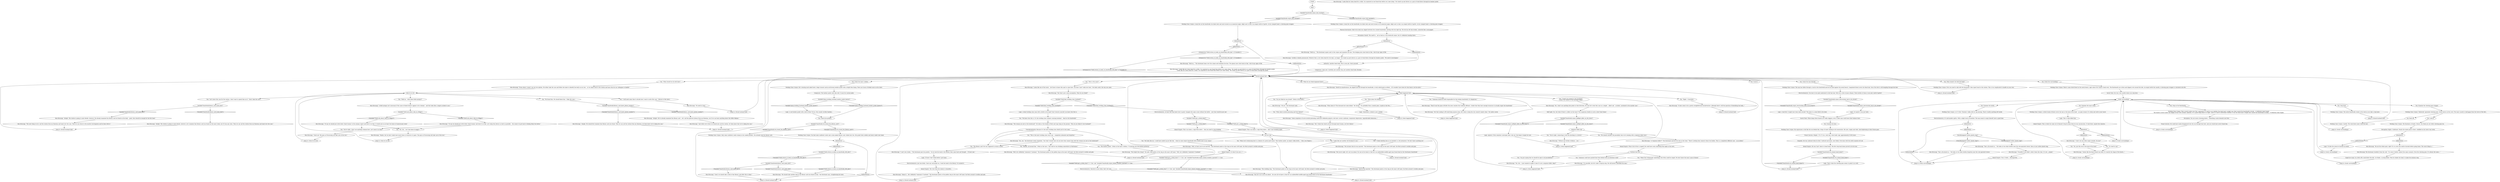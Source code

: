 # BOARDWALK / WCH
# Dead working class husband who has fallen through the blanks and cut himself open and it's generally a very gruesome and sad death.
# ==================================================
digraph G {
	  0 [label="START"];
	  1 [label="input"];
	  2 [label="Savoir Faire: Be very, very careful where you step here."];
	  3 [label="You: \"No, just this one at the back of his head.\""];
	  4 [label="CheckEquipped(\"yellow_plastic_bag\")"];
	  5 [label="CheckEquipped(\"yellow_plastic_bag\")", shape=diamond];
	  6 [label="!(CheckEquipped(\"yellow_plastic_bag\"))", shape=diamond];
	  7 [label="IsKimHere()"];
	  8 [label="IsKimHere()", shape=diamond];
	  9 [label="!(IsKimHere())", shape=diamond];
	  10 [label="Kim Kitsuragi: \"Well, at least you're not married.\" The lieutenant points at the ring on the man's left hand, the flesh around it swollen and grey."];
	  11 [label="Variable[\"TASK.get_a_drink_done\"] == true  and  Variable[\"boardwalk.corpse_inland_wonders_married\"] == true"];
	  12 [label="Variable[\"TASK.get_a_drink_done\"] == true  and  Variable[\"boardwalk.corpse_inland_wonders_married\"] == true", shape=diamond];
	  13 [label="!(Variable[\"TASK.get_a_drink_done\"] == true  and  Variable[\"boardwalk.corpse_inland_wonders_married\"] == true)", shape=diamond];
	  14 [label="Working Class Corpse: A dried chunk of blood covers the hair at the back of his head -- an open wound. It's sticky and cold to your touch."];
	  15 [label="You: \"It's hard to say.\""];
	  16 [label="Kim Kitsuragi: \"Seems like the head wound was fatal. It's exactly the shape of the bench...\""];
	  17 [label="Kim Kitsuragi: \"The next thing to do is call the station from my Kineema and hand over the case. Then we can return to the murder investigation and be done with it.\""];
	  18 [label="Jump to: [drunk husband hub]"];
	  19 [label="Kim Kitsuragi: \"Yes, yes,\" the lieutenant seems impatient, \"but what *actual* facts do you have that connect him with this woman you met at the bookstand?\""];
	  20 [label="Jump to: [study surroundings]"];
	  21 [label="You: \"Looks like just another old drunkard to me.\""];
	  22 [label="Kim Kitsuragi: \"A *sequence killer*?\" The lieutenant narrows his eyes in the wind. \"There's nothing that connects those two bodies. This is a completely different case -- an accident.\""];
	  23 [label="Jump to: [study surroundings]"];
	  24 [label="Variable[\"boardwalk.corpse_hub_reached\"]"];
	  25 [label="Variable[\"boardwalk.corpse_hub_reached\"]", shape=diamond];
	  26 [label="!(Variable[\"boardwalk.corpse_hub_reached\"])", shape=diamond];
	  27 [label="Kim Kitsuragi: \"Alright. We've already examined the library card -- let's call the Jamrock Library from my Kineema, see if we can learn anything about this Billie Méjean.\""];
	  28 [label="You: \"What do you think happened here?\""];
	  29 [label="Logic: Or maybe it was just dark."];
	  30 [label="You: \"Could it be related to the lynching?\"\n\"Could it be related to the lynching? Ruby?\""];
	  31 [label="Kim Kitsuragi: \"What about it? The deceased ate some kebab.\" He shrugs. \"It's probably from a nearby place, maybe in the Pox...\""];
	  32 [label="Jump to: [what happened hub]"];
	  33 [label="Jump to: [what happened hub]"];
	  34 [label="Jump to: [study surroundings]"];
	  35 [label="Kim Kitsuragi: \"Maybe, but we don't really have much time or resources to spare. The guys at Processing will take care of the rest.\""];
	  36 [label="Kim Kitsuragi: \"A field autopsy isn't necessary if the cause of death doesn't appear to be criminal -- and this looks like a simple accident to me.\""];
	  37 [label="Variable[\"boardwalk.library_card_main_hub\"]"];
	  38 [label="Variable[\"boardwalk.library_card_main_hub\"]", shape=diamond];
	  39 [label="!(Variable[\"boardwalk.library_card_main_hub\"])", shape=diamond];
	  40 [label="Logic: A cool leather jacket with a bolt of blue? Oh no, this sounds terribly familiar..."];
	  41 [label="Inland Empire: This is an omen, a sign from above -- that you need to stop drinking."];
	  42 [label="Inland Empire: What if all of this is staged? He could have seen something that night in the yard..."];
	  43 [label="Working Class Corpse: They screech under your feet, ominously. It's hard to say whether the dead man's weight was what caused the boardwalk to break... It definitely looks fragile.\nThe boards screech under the weight of the T-500 ceramic sabatons. It's a good thing they're so light, cause it's hard to determine whether it was the dead man's weight that caused the boardwalk to break... It definitely looks fragile."];
	  44 [label="Electrochemistry: It's mid-market spirits. With a slight touch of menthol. The man meant to enjoy himself, have a good time."];
	  45 [label="You: \"You're right, I don't see anything criminal here. Let's leave it at that.\""];
	  46 [label="Working Class Corpse: The blackness of death. Stench. You think you see white chewing gum too."];
	  47 [label="IsKimHere()"];
	  48 [label="IsKimHere()", shape=diamond];
	  49 [label="!(IsKimHere())", shape=diamond];
	  50 [label="Jump to: [drunk husband hub]"];
	  51 [label="Kim Kitsuragi: \"Oh yes,\" the lieutenant nods."];
	  52 [label="You: \"Who is this man?\""];
	  53 [label="Electrochemistry: Married to your drink, that's for sure."];
	  54 [label="You: \"What we're witnessing here is a demise of a great party beast. That leather jacket, an empty vodka bottle...\" (Kiss your fingers.)"];
	  55 [label="You: \"You're right, connecting it with the lynching is a stretch.\""];
	  56 [label="You: Step back."];
	  57 [label="Working Class Corpse: Careful. The wind blows hard, from the east."];
	  58 [label="You: \"The library card! He was supposed to return a book.\""];
	  59 [label="Inland Empire: The view from the lookout is beautiful..."];
	  60 [label="Variable[\"TASK.ask_about_ruby_in_village\"]"];
	  61 [label="Variable[\"TASK.ask_about_ruby_in_village\"]", shape=diamond];
	  62 [label="!(Variable[\"TASK.ask_about_ruby_in_village\"])", shape=diamond];
	  63 [label="Kim Kitsuragi: \"The woman you met at the bookstand?\" He looks at the bundle of flesh and rags lying on the ground. \"Why do you think it's her husband?\""];
	  64 [label="You: \"The leather jacket.\" (Point at the man's clothes.) \"It matches her description perfectly.\""];
	  65 [label="Jump to: [study surroundings]"];
	  66 [label="Kim Kitsuragi: \"Death by misadventure. He slipped and fell through the boardwalk. A truly unfortunate accident... If it wouldn't have been for that bench, he'd be alive.\""];
	  67 [label="You: \"Let's leave this case for the station, I don't want to spend time on it.\" (Don't take the case.)"];
	  68 [label="Kim Kitsuragi: \"Alright. The station is going to want details, however. Let's examine that library card you found on the man's body, see if it has any clues. Then we can call the station from my Kineema and hand over the case.\""];
	  69 [label="You: \"What if he *witnessed* something? All of this could be staged. We don't know the exact cause of death.\""];
	  70 [label="You: Step on the floorboards."];
	  71 [label="Working Class Corpse: A man lies on the boardwalk, his limbs bent and neck turned at an unnatural angle. Right next to him is an empty bottle of spirits. In his cramped hand: a chewing gum wrapper."];
	  72 [label="Kim Kitsuragi: \"Looks like he's been dead for a while. I'm surprised no one found him before you came along.\" He stands up and shivers as a gust of wind blows through his bomber jacket.\n\"Looks like he's been dead for a while. I'm surprised no one found him before you came along.\" He stands up and shivers as a gust of wind blows through his jacket."];
	  73 [label="Esprit de Corps: In a ditch off a road below the 8/81, he thinks. A young father. Then he shakes his head, to make the memory stop."];
	  74 [label="Composure: Calm now. Carefully. Just another day, just another dead body. Breathe."];
	  75 [label="Jump to: [drunk husband hub]"];
	  76 [label="Kim Kitsuragi: \"But you're right, let's not run ahead. For now all we know is that he's an unidentified middle-aged man found dead on the Martinaise boardwalk.\""];
	  77 [label="Jump to: [what happened hub]"];
	  78 [label="Perception (Smell): The smell is... not as bad as a two-week-old corpse, but it's definitely heading there."];
	  79 [label="Kim Kitsuragi: \"Alright. The station is going to want details, however. We already examined the library card we found on the body -- good, that should be enough for the first lead.\""];
	  80 [label="IsTaskActive(\"TASK.return_to_body_on_boardwalk_with_kim\")--[[ Variable[ ]]"];
	  81 [label="IsTaskActive(\"TASK.return_to_body_on_boardwalk_with_kim\")--[[ Variable[ ]]", shape=diamond];
	  82 [label="!(IsTaskActive(\"TASK.return_to_body_on_boardwalk_with_kim\")--[[ Variable[ ]])", shape=diamond];
	  83 [label="Kim Kitsuragi: \"Looks like he's been dead for a while. I'm surprised no one found him before you came along.\" He stands up and shivers as a gust of wind blows through his bomber jacket."];
	  84 [label="Jump to: [study surroundings]"];
	  85 [label="Variable[\"boardwalk.wch_inland_head_home\"]"];
	  86 [label="Variable[\"boardwalk.wch_inland_head_home\"]", shape=diamond];
	  87 [label="!(Variable[\"boardwalk.wch_inland_head_home\"])", shape=diamond];
	  88 [label="Kim Kitsuragi: \"Lividity is faintly pronounced. Whoever this is, he's been dead for two days, no longer.\" He stands up and shivers as a gust of wind blows through his bomber jacket. \"We need to investigate.\""];
	  90 [label="Working Class Corpse: The man has fallen through a crack in the boardwalk and hit his head against the metal bench. Coagulated blood covers his black hair. One of his feet is still dangling through the hole."];
	  91 [label="Kim Kitsuragi: \"Looks like one of the locals -- he'd have to know this spot to come here. You don't *just* walk over here.\" He looks south, the way you came."];
	  92 [label="Jump to: [what happened hub]"];
	  93 [label="Untitled hub (03)"];
	  94 [label="Working Class Corpse: There's some dried blood on the metal bench, right where the corpse's head rests. The floorboards are rotten and slippery wet around the hole. An empty bottle lies nearby. A chewing gum wrapper is clutched in his fist."];
	  95 [label="You: Examine the man's head."];
	  96 [label="You: \"Yes, but... isn't that kind of sloppy?\""];
	  97 [label="Logic: I'll have *one* drink before I get home."];
	  98 [label="Kim Kitsuragi: \"I don't see any other major wounds. Do you?\""];
	  99 [label="Kim Kitsuragi: \"I'd prefer if you didn't collect them this time. It's not... proper.\""];
	  100 [label="Jump to: [drunk husband hub]"];
	  101 [label="You: [Leave.]"];
	  102 [label="Variable[\"boardwalk.corpse_electrochem_had_to_be_drunk\"]"];
	  103 [label="Variable[\"boardwalk.corpse_electrochem_had_to_be_drunk\"]", shape=diamond];
	  104 [label="!(Variable[\"boardwalk.corpse_electrochem_had_to_be_drunk\"])", shape=diamond];
	  105 [label="Kim Kitsuragi: \"No, I don't see anything that points in that direction. For now let's treat this case as a simple -- albeit sad -- accident, unrelated to the murder case.\""];
	  106 [label="Kim Kitsuragi: \"But let's try to not run ahead -- for now all we know is that he's an unidentified middle-aged man found dead on the Martinaise boardwalk.\""];
	  107 [label="Kim Kitsuragi: \"They'll seal this place off after the news reaches the Coalition officials. I doubt that they have enough resources to actually repair the boardwalk.\""];
	  108 [label="You: \"Right.\" (Conclude.)"];
	  109 [label="Kim Kitsuragi: \"Without any further evidence -- yes.\""];
	  110 [label="study surroundings"];
	  111 [label="Kim Kitsuragi: \"Good call. The guys at Processing can take care of the rest.\""];
	  112 [label="Variable[\"boardwalk.library_card_main_hub\"]"];
	  113 [label="Variable[\"boardwalk.library_card_main_hub\"]", shape=diamond];
	  114 [label="!(Variable[\"boardwalk.library_card_main_hub\"])", shape=diamond];
	  115 [label="Kim Kitsuragi: \"Alright. We should first examine that library card you found. Then we can call the station from my Kineema, let them know we're taking the case.\""];
	  116 [label="Kim Kitsuragi: \"Hold on...\" The lieutenant leans over the corpse and examines his face. Two glassy eyes stare back at him, void of any signs of life."];
	  117 [label="Kim Kitsuragi: \"We should take another look at the library card you found on him,\" the lieutenant says, straightening his back."];
	  118 [label="Variable[\"boardwalk.wch_found_the_library_card\"]"];
	  119 [label="Variable[\"boardwalk.wch_found_the_library_card\"]", shape=diamond];
	  120 [label="!(Variable[\"boardwalk.wch_found_the_library_card\"])", shape=diamond];
	  121 [label="You: Search his pockets."];
	  122 [label="Working Class Corpse: First you need to talk with the lieutenant, then report back to the station. This is too complicated to handle on your own."];
	  123 [label="what do we do"];
	  124 [label="Kim Kitsuragi: \"Well, he's definitely *someone's* husband.\" The lieutenant points at the golden ring on the man's left hand, the flesh around it swollen and pale."];
	  125 [label="Kim Kitsuragi: \"And he was married.\" The lieutenant points at the ring on the man's left hand, the flesh around it swollen and grey."];
	  126 [label="Variable[\"TASK.find_working_class_husband\"]"];
	  127 [label="Variable[\"TASK.find_working_class_husband\"]", shape=diamond];
	  128 [label="!(Variable[\"TASK.find_working_class_husband\"])", shape=diamond];
	  129 [label="Kim Kitsuragi: \"It does seem to be a pretty straightforward misadventure, although there's still the question of identifying the body...\""];
	  130 [label="You: \"We should consider the possibility that we're dealing with a sequence killer here.\""];
	  131 [label="Jump to: [what happened hub]"];
	  132 [label="Inland Empire: This is where he came out of himself. Drop by drop when he was unconscious. It took three, maybe four minutes."];
	  133 [label="Working Class Corpse: The entire boardwalk creaks in the wind as you take a step back."];
	  134 [label="Kim Kitsuragi: \"But I think that death arrived through head trauma, not liver failure.\""];
	  135 [label="Inland Empire: True. It feels... disrespectful."];
	  136 [label="You: Look in."];
	  137 [label="Perception (Sight): Confirmed. Nearly the whole pack is there, solidified on his lower rear teeth."];
	  138 [label="Kim Kitsuragi: \"Damn it... He's definitely *someone's* husband.\" The lieutenant points at the golden ring on the man's left hand, the flesh around it swollen and pale."];
	  139 [label="Kim Kitsuragi: \"I'd say we should just write down 'head trauma' and leave it at that. Let's keep this detour as short as possible -- the sooner we get back to finding Ruby the better.\""];
	  140 [label="IsKimHere()"];
	  141 [label="IsKimHere()", shape=diamond];
	  142 [label="!(IsKimHere())", shape=diamond];
	  143 [label="Kim Kitsuragi: \"And while we're there we should also call the station, let them know that we're taking the case.\""];
	  144 [label="Kim Kitsuragi: \"The bright blue lining?\" He nods, then points at the ring on the man's left hand: \"Well, he's definitely *someone's* husband.\""];
	  145 [label="drunk husband hub"];
	  146 [label="Kim Kitsuragi: \"Hold on...\" The lieutenant squats next to the corpse and examines his face. Two bulging eyes stare back at him, void of any signs of life."];
	  147 [label="Working Class Corpse: He's wearing mud-caked boots, beige trousers and an old brown leather jacket with a bright blue lining. There are traces of kebab sauce on his chest."];
	  148 [label="Electrochemistry: You have to be quite inebriated to fall that bad. Well over a litre of pure ethanol. Three bottles of wine or one and a half of spirits?"];
	  149 [label="Kim Kitsuragi: \"No need to rush.\""];
	  150 [label="You: \"We know who this is. It's the working class woman's missing husband -- dead on the boardwalk.\""];
	  151 [label="Jump to: [drunk husband hub]"];
	  152 [label="Jump to: [study surroundings]"];
	  153 [label="Kim Kitsuragi: \"I'd say we should just write down 'head trauma' in the autopsy report and leave it at that. It would save us at least two hours of unnecessary work.\""];
	  154 [label="Jump to: [what do we do]"];
	  155 [label="Kim Kitsuragi: \"Tare, all around us...\" He looks at two other bottles forgotten near the coin-operated viewer."];
	  156 [label="IsKimHere()"];
	  157 [label="IsKimHere()", shape=diamond];
	  158 [label="!(IsKimHere())", shape=diamond];
	  159 [label="Composure: The leather jacket suits him well. It must be custom-made."];
	  160 [label="You: \"I still need some time to decide how I want to solve this case.\" (Return to this later.)"];
	  161 [label="Jump to: [drunk husband hub]"];
	  162 [label="Logic: A dead working class man with a bottle in his hand? Don't deceive yourself, you know who this is."];
	  163 [label="Jump to: [drunk husband hub]"];
	  164 [label="Inland Empire: This is an omen, a sign from above -- don't start drinking again."];
	  165 [label="Perception: You see waves churning below... Something cracks beneath your feet."];
	  166 [label="You: \"What about alcohol poisoning and liver failure?\""];
	  167 [label="Kim Kitsuragi: \"Tare, all around us...\" He looks at two other bottles near the coin-operated viewer, then at your yellow plastic bag."];
	  168 [label="Variable[\"boardwalk.library_card_know_phone_number\"]"];
	  169 [label="Variable[\"boardwalk.library_card_know_phone_number\"]", shape=diamond];
	  170 [label="!(Variable[\"boardwalk.library_card_know_phone_number\"])", shape=diamond];
	  171 [label="Working Class Corpse: You find some sunflower seeds and a rain-soaked library card, folded into two. His jacket feels sodden and heavy under your hand."];
	  172 [label="Visual Calculus: Height: 170-175 cm, curly hair, stout build. Age: approximately 50-60 years."];
	  173 [label="Kim Kitsuragi: \"From where I stand I can see two options. We either take the case and follow the leads to identify the body on our own -- or we report back to the station and leave this for our colleagues to handle.\""];
	  174 [label="Kim Kitsuragi: \"Yes, but... I just wanted to make it clear it's not a sequence killer, okay?\""];
	  175 [label="Working Class Corpse: 'Rubowski' spearmint chewing gum. Green leaves on the cover. The man's mouth is half-agape from the terror of the fall..."];
	  176 [label="You: \"Bottles, all around him.\" (Point at the tare.) \"She said he was drinking somewhere in Martinaise.\""];
	  177 [label="Variable[\"TASK.return_to_body_on_boardwalk_with_kim\"]"];
	  178 [label="Variable[\"TASK.return_to_body_on_boardwalk_with_kim\"]", shape=diamond];
	  179 [label="!(Variable[\"TASK.return_to_body_on_boardwalk_with_kim\"])", shape=diamond];
	  180 [label="Working Class Corpse: Only some sunflower seeds remain in his soaked pockets. You already took the library card."];
	  181 [label="Working Class Corpse: His expression is dull like the sea behind him, drops of water shining on his moustache. His eyes, empty and wide, look frightening in their frozen gaze."];
	  182 [label="Inland Empire: Or what if you are...?"];
	  183 [label="Half Light: Yes, but what if there's a killer on the loose? Two suspicious deaths in such a short time frame!"];
	  184 [label="Kim Kitsuragi: \"It's possible, but let's take it step-by-step. We still haven't identified the man.\""];
	  185 [label="You: \"I'm just saying that we should be open to all possibilities.\""];
	  186 [label="Logic: This is what killed him."];
	  187 [label="Logic: A bad fall. It might have been dark outside? This place is a mine field in the dark."];
	  188 [label="Working Class Corpse: A man lies on the boardwalk, his limbs bent and neck turned at an unnatural angle. Right next to him is an empty bottle of spirits. In his cramped hand: a chewing gum wrapper."];
	  189 [label="You: Study the man's clothes."];
	  190 [label="Jump to: [drunk husband hub]"];
	  191 [label="Jump to: [drunk husband hub]"];
	  192 [label="You: \"I think labelling him as an alcoholic is a bit premature. We don't know anything yet.\""];
	  193 [label="Variable[\"plaza.working_husband_leather_jacket_known\"]"];
	  194 [label="Variable[\"plaza.working_husband_leather_jacket_known\"]", shape=diamond];
	  195 [label="!(Variable[\"plaza.working_husband_leather_jacket_known\"])", shape=diamond];
	  196 [label="Jump to: [what do we do]"];
	  197 [label="You: \"Someone should be held responsible for this broken boardwalk. It's dangerous.\""];
	  198 [label="sequence killer hub"];
	  199 [label="Working Class Corpse: A 0.75 litre 'Touloula' vodka with its cap missing. There's hardly anything left inside."];
	  200 [label="IsKimHere()"];
	  201 [label="IsKimHere()", shape=diamond];
	  202 [label="!(IsKimHere())", shape=diamond];
	  203 [label="Kim Kitsuragi: The lieutenant shudders from the cold. \"I've seen it before: almost the same scenario. Even the chewing gum. It's always the same...\""];
	  204 [label="Electrochemistry: Just one drink. I have my cool jacket on. I took the book to the library. I've earned it."];
	  205 [label="Conceptualization: Because it's the most working class death you've ever seen."];
	  206 [label="You: \"He looks like me. I could have ended up just like him -- dead on some empty boardwalk with a bottle next to my corpse.\""];
	  207 [label="Kim Kitsuragi: \"Good, we should take a look at that library card after this is done.\""];
	  208 [label="Physical Instrument: Half of his body has slipped between the cracked boardwalk, starting with the right leg. The fall has left him broken, contorted like a sad puppet."];
	  209 [label="Kim Kitsuragi: \"I can't see a book...\" The lieutenant pats his pockets. \"So he took the book to the library, then came back and thought -- I'll have one.\""];
	  210 [label="You: Study the man himself."];
	  211 [label="You: \"What should we do with him?\""];
	  212 [label="You: What should I do with the body?"];
	  213 [label="You: \"Do you think he was drunk?\" (Point at the bottle.)"];
	  214 [label="what happened hub"];
	  215 [label="Visual Calculus: He could have easily disappeared into the sea through that hole. And you would have never found him."];
	  216 [label="Inland Empire: He was *just* about to head home. The first step back home proved to be his last."];
	  217 [label="You: Examine the chewing gum wrapper."];
	  218 [label="Logic: That's what the chewing gum seems to point to as well."];
	  219 [label="no wcw hub"];
	  220 [label="Kim Kitsuragi: \"Not that sealing it off would keep anyone away. All it does is keep the city council's hands clean.\" He smiles sourly."];
	  221 [label="You: \"Someone could have pushed him from behind with an intention to kill.\""];
	  222 [label="Kim Kitsuragi: \"Some symptoms of acute alcohol poisoning could have definitely played a role here: severe confusion, respiratory depression, unpredictable behaviour...\""];
	  223 [label="Kim Kitsuragi: \"He ate the whole pack, right? It's to cover the smell of alcohol before going home. The worst thing is...\""];
	  224 [label="Jump to: [study surroundings]"];
	  225 [label="Logic: Agreed. If this somehow converges later, why not. But keep it simple for now."];
	  226 [label="Logic: Sometimes a kebab is just a kebab."];
	  227 [label="You: \"This is the most working class way to go -- completely alienated and forgotten.\""];
	  228 [label="Jump to: [drunk husband hub]"];
	  229 [label="Savoir Faire: When damp these boards are really slippery, even a sober man could loose their balance here."];
	  230 [label="Kim Kitsuragi: \"But that's just a lazy assumption. What do you think?\""];
	  231 [label="Electrochemistry: At least this man knew how to party! Imagine the same scene without the bottle -- now that would be just sad."];
	  232 [label="You: Study the surroundings."];
	  233 [label="You: \"Hold on -- what about field autopsy?\""];
	  234 [label="Variable[\"boardwalk.corpse_halflight_killer_on_the_loose\"]"];
	  235 [label="Variable[\"boardwalk.corpse_halflight_killer_on_the_loose\"]", shape=diamond];
	  236 [label="!(Variable[\"boardwalk.corpse_halflight_killer_on_the_loose\"])", shape=diamond];
	  237 [label="You: Examine the bottle."];
	  238 [label="Authority: Another dead body. This is your job. Steel yourself."];
	  239 [label="You: \"We found him. We should finish this.\" (Take the case.)"];
	  240 [label="IsKimHere()"];
	  241 [label="IsKimHere()", shape=diamond];
	  242 [label="!(IsKimHere())", shape=diamond];
	  243 [label="You: Back off."];
	  244 [label="Logic: To hide the stench of alcohol no doubt."];
	  245 [label="You: Examine his face."];
	  246 [label="Jump to: [drunk husband hub]"];
	  247 [label="Kim Kitsuragi: \"We do know that he was married.\" The lieutenant points at the ring on the man's left hand, the flesh around it swollen and grey."];
	  248 [label="Variable[\"TASK.get_a_drink_done\"]"];
	  249 [label="Variable[\"TASK.get_a_drink_done\"]", shape=diamond];
	  250 [label="!(Variable[\"TASK.get_a_drink_done\"])", shape=diamond];
	  251 [label="Kim Kitsuragi: \"The wedding ring.\" The lieutenant points at the ring on the man's left hand, the flesh around it swollen and grey."];
	  252 [label="You: \"What about the kebab?\""];
	  253 [label="Jump to: [drunk husband hub]"];
	  254 [label="Empathy: He was confused when he died. Confused and alone, most likely. Overcome with the awful surprise of it all."];
	  0 -> 1
	  1 -> 24
	  2 -> 110
	  3 -> 16
	  4 -> 5
	  4 -> 6
	  5 -> 167
	  6 -> 155
	  7 -> 8
	  7 -> 9
	  8 -> 146
	  9 -> 238
	  10 -> 182
	  11 -> 12
	  11 -> 13
	  12 -> 53
	  13 -> 106
	  14 -> 186
	  15 -> 16
	  16 -> 84
	  17 -> 191
	  18 -> 145
	  19 -> 64
	  19 -> 58
	  19 -> 176
	  20 -> 110
	  21 -> 125
	  22 -> 42
	  23 -> 110
	  24 -> 25
	  24 -> 26
	  25 -> 71
	  26 -> 188
	  27 -> 143
	  28 -> 66
	  29 -> 229
	  30 -> 105
	  31 -> 226
	  32 -> 214
	  33 -> 214
	  34 -> 110
	  35 -> 154
	  36 -> 60
	  37 -> 38
	  37 -> 39
	  38 -> 117
	  39 -> 207
	  40 -> 121
	  41 -> 219
	  42 -> 93
	  43 -> 165
	  44 -> 140
	  45 -> 111
	  46 -> 137
	  47 -> 48
	  47 -> 49
	  48 -> 98
	  49 -> 23
	  50 -> 145
	  51 -> 166
	  52 -> 91
	  53 -> 106
	  54 -> 251
	  55 -> 109
	  56 -> 133
	  57 -> 224
	  58 -> 209
	  59 -> 138
	  60 -> 61
	  60 -> 62
	  61 -> 139
	  62 -> 153
	  63 -> 205
	  64 -> 144
	  65 -> 110
	  66 -> 214
	  67 -> 112
	  68 -> 191
	  69 -> 184
	  70 -> 43
	  71 -> 156
	  72 -> 145
	  73 -> 20
	  74 -> 145
	  75 -> 145
	  76 -> 163
	  77 -> 214
	  78 -> 7
	  79 -> 17
	  80 -> 81
	  80 -> 82
	  81 -> 116
	  82 -> 145
	  84 -> 110
	  85 -> 86
	  85 -> 87
	  86 -> 218
	  87 -> 246
	  88 -> 238
	  90 -> 148
	  91 -> 230
	  92 -> 214
	  93 -> 221
	  93 -> 185
	  93 -> 69
	  94 -> 2
	  95 -> 14
	  96 -> 35
	  97 -> 204
	  98 -> 3
	  98 -> 15
	  99 -> 135
	  100 -> 145
	  102 -> 104
	  102 -> 103
	  103 -> 29
	  104 -> 187
	  105 -> 183
	  106 -> 151
	  107 -> 220
	  108 -> 129
	  109 -> 33
	  110 -> 70
	  110 -> 237
	  110 -> 56
	  110 -> 217
	  110 -> 95
	  111 -> 196
	  112 -> 113
	  112 -> 114
	  113 -> 79
	  114 -> 68
	  115 -> 18
	  116 -> 72
	  117 -> 50
	  118 -> 120
	  118 -> 119
	  119 -> 180
	  120 -> 171
	  121 -> 118
	  122 -> 190
	  123 -> 160
	  123 -> 233
	  123 -> 67
	  123 -> 239
	  124 -> 228
	  125 -> 106
	  126 -> 128
	  126 -> 127
	  127 -> 162
	  128 -> 231
	  129 -> 161
	  130 -> 22
	  131 -> 214
	  132 -> 47
	  133 -> 253
	  134 -> 32
	  135 -> 34
	  136 -> 46
	  137 -> 240
	  138 -> 100
	  139 -> 96
	  139 -> 45
	  140 -> 141
	  140 -> 142
	  141 -> 4
	  142 -> 34
	  143 -> 18
	  144 -> 228
	  145 -> 101
	  145 -> 232
	  145 -> 210
	  145 -> 211
	  145 -> 212
	  145 -> 52
	  145 -> 28
	  145 -> 189
	  146 -> 88
	  147 -> 159
	  148 -> 102
	  149 -> 75
	  150 -> 63
	  151 -> 145
	  152 -> 110
	  153 -> 96
	  153 -> 45
	  154 -> 123
	  155 -> 34
	  156 -> 157
	  156 -> 158
	  157 -> 80
	  158 -> 145
	  159 -> 193
	  160 -> 149
	  161 -> 145
	  162 -> 150
	  163 -> 145
	  164 -> 219
	  165 -> 215
	  166 -> 222
	  167 -> 99
	  168 -> 169
	  168 -> 170
	  169 -> 27
	  170 -> 115
	  171 -> 200
	  172 -> 254
	  173 -> 123
	  174 -> 131
	  175 -> 136
	  175 -> 243
	  176 -> 124
	  177 -> 178
	  177 -> 179
	  178 -> 117
	  179 -> 37
	  180 -> 200
	  181 -> 172
	  182 -> 11
	  183 -> 234
	  184 -> 131
	  185 -> 174
	  186 -> 132
	  187 -> 229
	  188 -> 208
	  189 -> 147
	  190 -> 145
	  191 -> 145
	  192 -> 247
	  193 -> 194
	  193 -> 195
	  194 -> 40
	  195 -> 121
	  196 -> 123
	  197 -> 107
	  198 -> 130
	  198 -> 55
	  199 -> 44
	  200 -> 201
	  200 -> 202
	  201 -> 177
	  202 -> 50
	  203 -> 73
	  204 -> 59
	  205 -> 64
	  205 -> 58
	  205 -> 227
	  205 -> 176
	  206 -> 10
	  207 -> 50
	  208 -> 78
	  209 -> 97
	  210 -> 90
	  211 -> 173
	  212 -> 122
	  213 -> 51
	  214 -> 197
	  214 -> 108
	  214 -> 213
	  214 -> 252
	  214 -> 30
	  215 -> 152
	  216 -> 85
	  217 -> 175
	  218 -> 246
	  219 -> 54
	  219 -> 21
	  219 -> 206
	  219 -> 192
	  220 -> 92
	  221 -> 184
	  222 -> 134
	  223 -> 203
	  224 -> 110
	  225 -> 33
	  226 -> 77
	  227 -> 19
	  228 -> 145
	  229 -> 245
	  230 -> 126
	  231 -> 248
	  232 -> 94
	  233 -> 36
	  234 -> 235
	  234 -> 236
	  235 -> 198
	  236 -> 225
	  237 -> 199
	  238 -> 74
	  239 -> 168
	  240 -> 241
	  240 -> 242
	  241 -> 223
	  242 -> 244
	  243 -> 57
	  244 -> 65
	  245 -> 181
	  246 -> 145
	  247 -> 76
	  248 -> 249
	  248 -> 250
	  249 -> 41
	  250 -> 164
	  251 -> 106
	  252 -> 31
	  253 -> 145
	  254 -> 216
}

